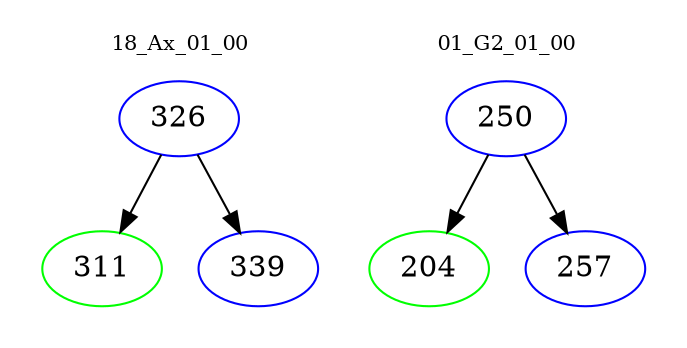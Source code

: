digraph{
subgraph cluster_0 {
color = white
label = "18_Ax_01_00";
fontsize=10;
T0_326 [label="326", color="blue"]
T0_326 -> T0_311 [color="black"]
T0_311 [label="311", color="green"]
T0_326 -> T0_339 [color="black"]
T0_339 [label="339", color="blue"]
}
subgraph cluster_1 {
color = white
label = "01_G2_01_00";
fontsize=10;
T1_250 [label="250", color="blue"]
T1_250 -> T1_204 [color="black"]
T1_204 [label="204", color="green"]
T1_250 -> T1_257 [color="black"]
T1_257 [label="257", color="blue"]
}
}
